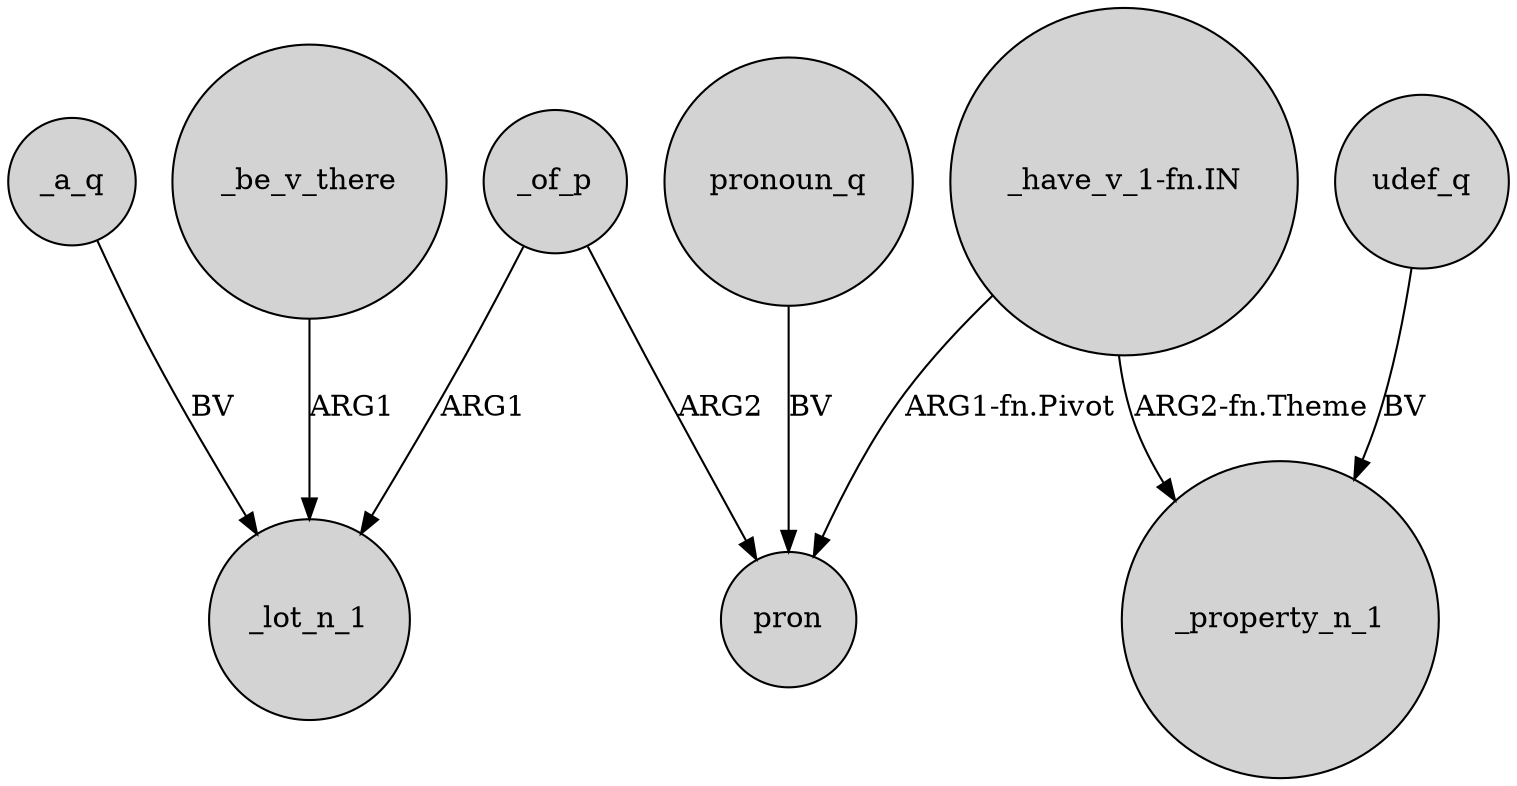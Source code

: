 digraph {
	node [shape=circle style=filled]
	_a_q -> _lot_n_1 [label=BV]
	_of_p -> _lot_n_1 [label=ARG1]
	_of_p -> pron [label=ARG2]
	"_have_v_1-fn.IN" -> pron [label="ARG1-fn.Pivot"]
	"_have_v_1-fn.IN" -> _property_n_1 [label="ARG2-fn.Theme"]
	udef_q -> _property_n_1 [label=BV]
	_be_v_there -> _lot_n_1 [label=ARG1]
	pronoun_q -> pron [label=BV]
}
